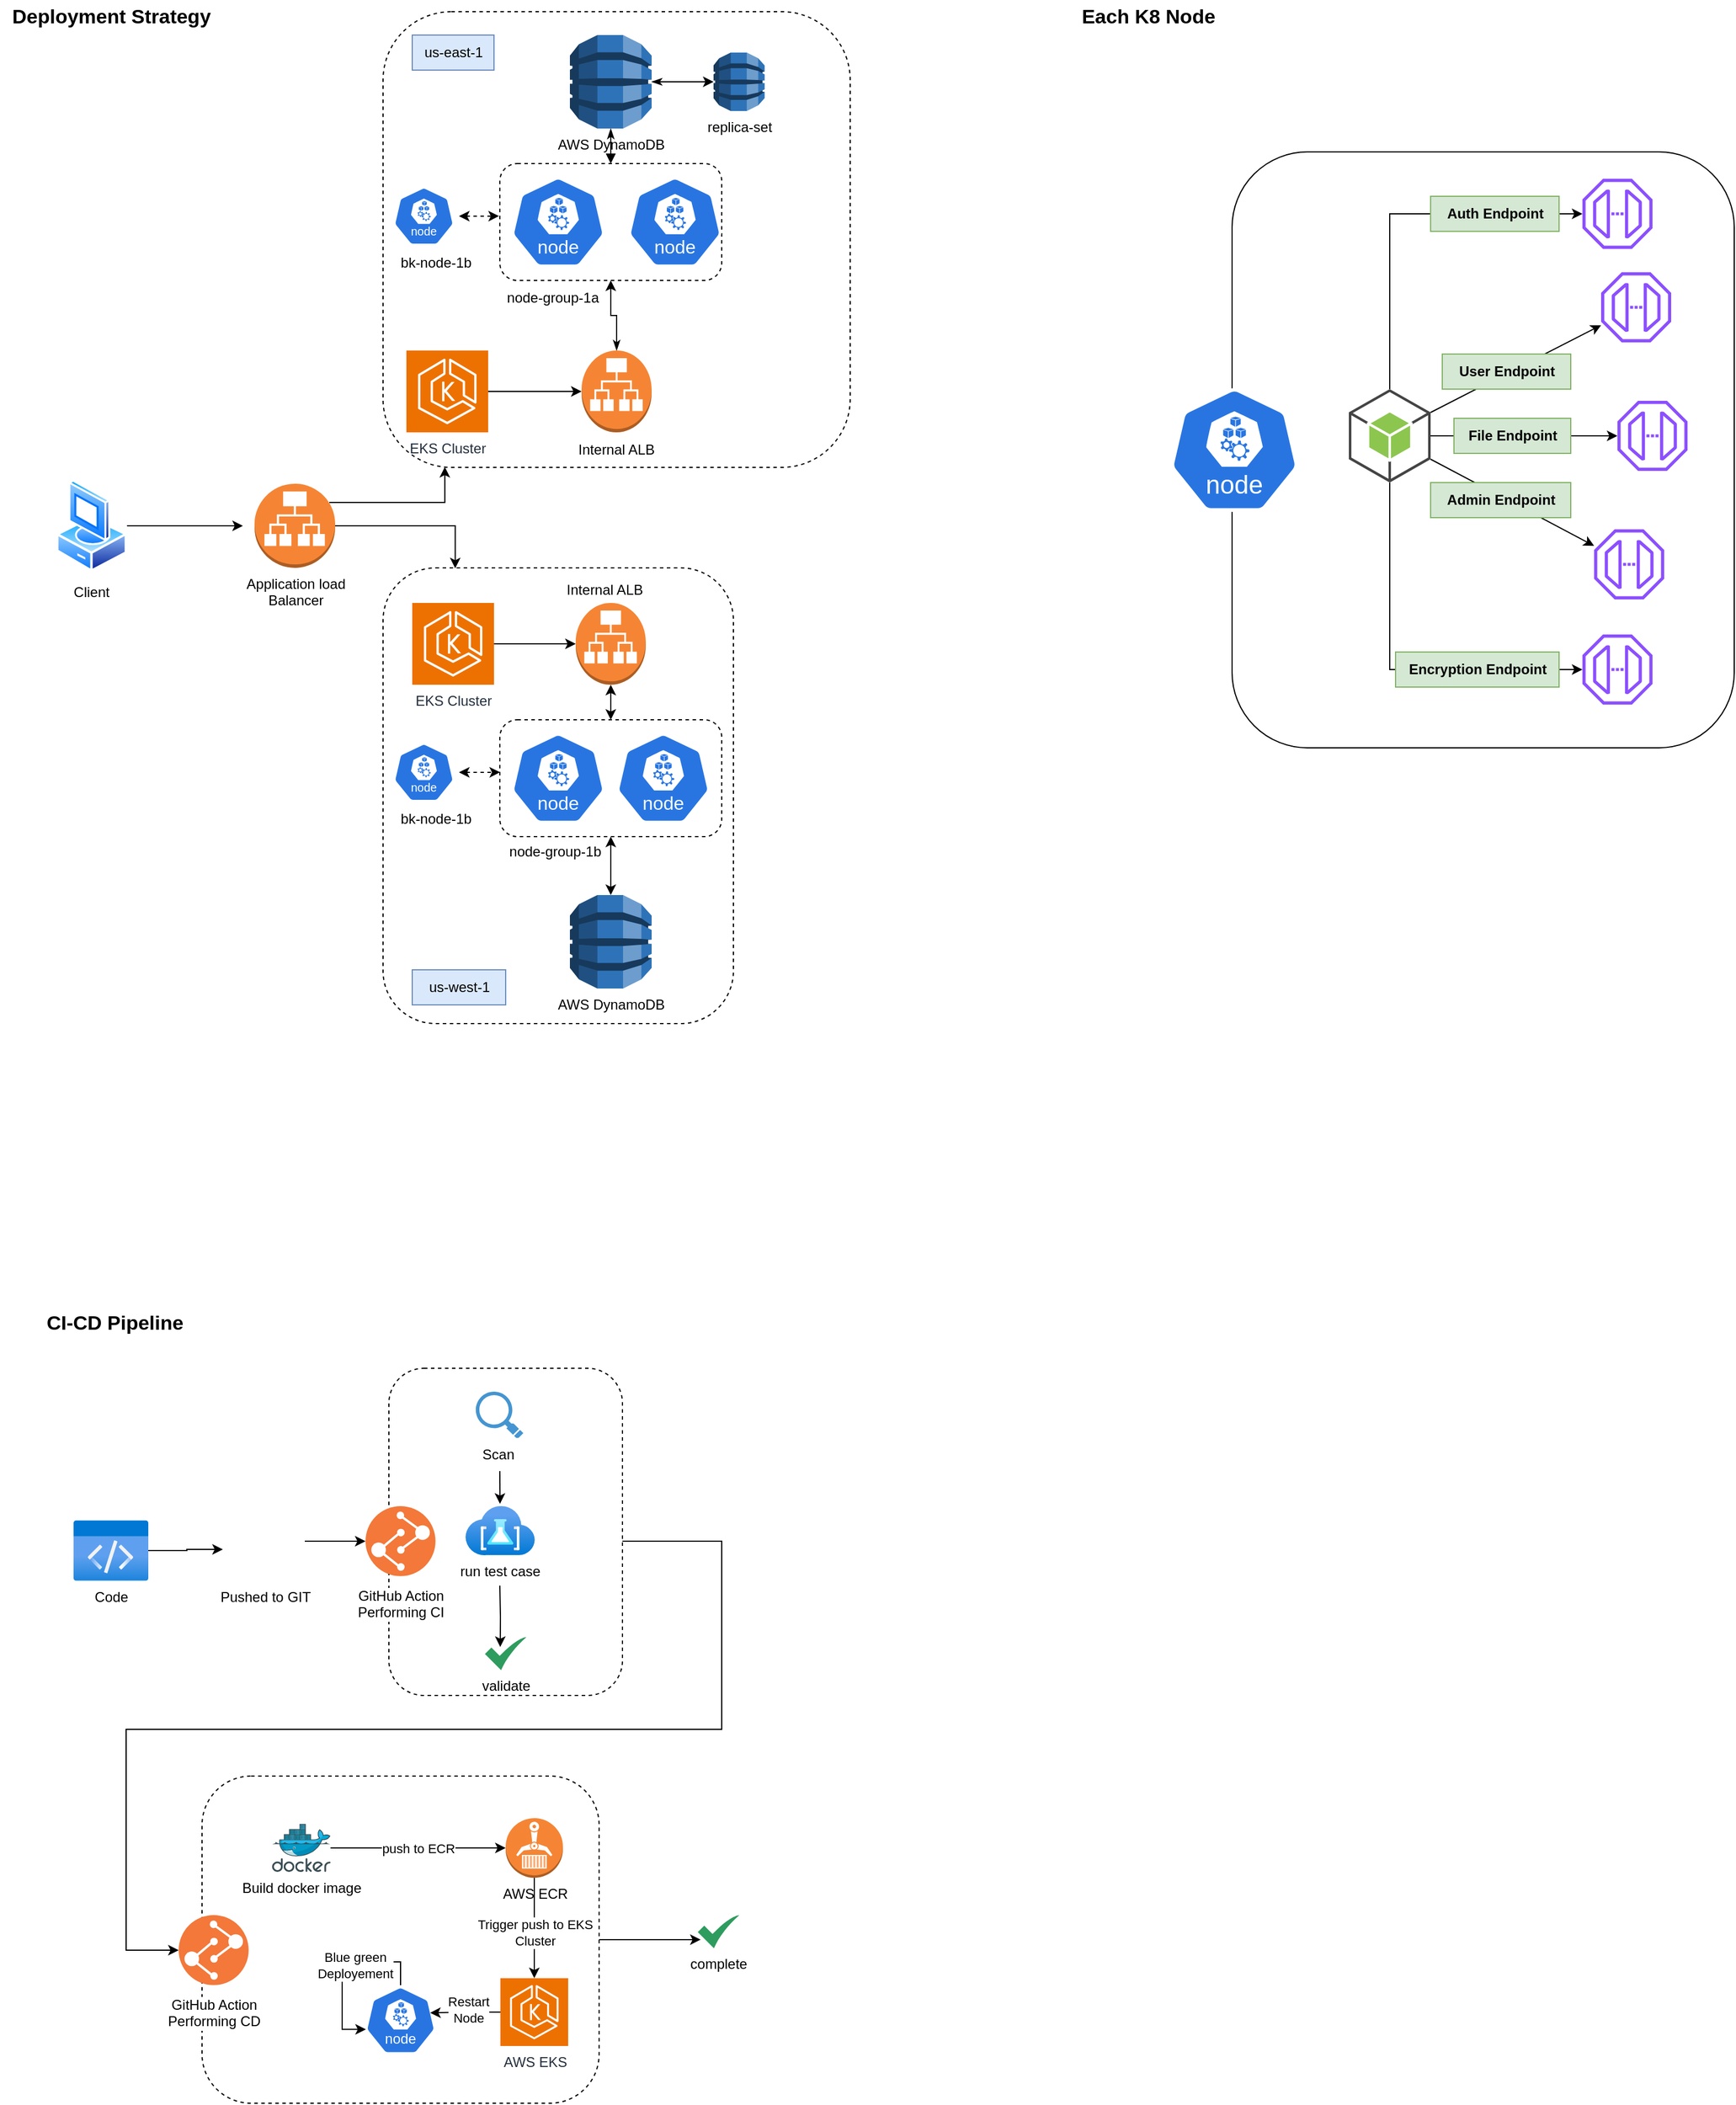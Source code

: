 <mxfile version="24.2.5" type="device">
  <diagram name="Page-1" id="W9qmtGiioo6NWyUTeyw0">
    <mxGraphModel dx="3191" dy="1763" grid="1" gridSize="10" guides="1" tooltips="1" connect="1" arrows="1" fold="1" page="1" pageScale="1" pageWidth="850" pageHeight="1100" math="0" shadow="0">
      <root>
        <mxCell id="0" />
        <mxCell id="1" parent="0" />
        <mxCell id="Tve4zQf0PNMW8JrAq_sR-3" style="edgeStyle=orthogonalEdgeStyle;rounded=0;orthogonalLoop=1;jettySize=auto;html=1;" parent="1" source="Tve4zQf0PNMW8JrAq_sR-1" edge="1">
          <mxGeometry relative="1" as="geometry">
            <mxPoint x="240" y="510" as="targetPoint" />
          </mxGeometry>
        </mxCell>
        <mxCell id="Tve4zQf0PNMW8JrAq_sR-1" value="Client" style="image;aspect=fixed;perimeter=ellipsePerimeter;html=1;align=center;shadow=0;dashed=0;spacingTop=3;image=img/lib/active_directory/vista_client.svg;" parent="1" vertex="1">
          <mxGeometry x="80" y="470" width="60.8" height="80" as="geometry" />
        </mxCell>
        <mxCell id="Tve4zQf0PNMW8JrAq_sR-2" value="Application load&lt;div&gt;Balancer&lt;/div&gt;" style="outlineConnect=0;dashed=0;verticalLabelPosition=bottom;verticalAlign=top;align=center;html=1;shape=mxgraph.aws3.application_load_balancer;fillColor=#F58534;gradientColor=none;" parent="1" vertex="1">
          <mxGeometry x="250" y="474" width="69" height="72" as="geometry" />
        </mxCell>
        <mxCell id="Tve4zQf0PNMW8JrAq_sR-6" value="" style="rounded=1;whiteSpace=wrap;html=1;dashed=1;" parent="1" vertex="1">
          <mxGeometry x="360" y="70" width="400" height="390" as="geometry" />
        </mxCell>
        <mxCell id="Tve4zQf0PNMW8JrAq_sR-4" value="EKS Cluster" style="sketch=0;points=[[0,0,0],[0.25,0,0],[0.5,0,0],[0.75,0,0],[1,0,0],[0,1,0],[0.25,1,0],[0.5,1,0],[0.75,1,0],[1,1,0],[0,0.25,0],[0,0.5,0],[0,0.75,0],[1,0.25,0],[1,0.5,0],[1,0.75,0]];outlineConnect=0;fontColor=#232F3E;fillColor=#ED7100;strokeColor=#ffffff;dashed=0;verticalLabelPosition=bottom;verticalAlign=top;align=center;html=1;fontSize=12;fontStyle=0;aspect=fixed;shape=mxgraph.aws4.resourceIcon;resIcon=mxgraph.aws4.eks;" parent="1" vertex="1">
          <mxGeometry x="380" y="360" width="70" height="70" as="geometry" />
        </mxCell>
        <mxCell id="Tve4zQf0PNMW8JrAq_sR-15" value="" style="aspect=fixed;sketch=0;html=1;dashed=0;whitespace=wrap;fillColor=#2875E2;strokeColor=#ffffff;points=[[0.005,0.63,0],[0.1,0.2,0],[0.9,0.2,0],[0.5,0,0],[0.995,0.63,0],[0.72,0.99,0],[0.5,1,0],[0.28,0.99,0]];shape=mxgraph.kubernetes.icon2;kubernetesLabel=1;prIcon=node" parent="1" vertex="1">
          <mxGeometry x="365" y="220" width="60" height="50" as="geometry" />
        </mxCell>
        <mxCell id="Tve4zQf0PNMW8JrAq_sR-25" value="" style="rounded=1;whiteSpace=wrap;html=1;dashed=1;" parent="1" vertex="1">
          <mxGeometry x="460" y="200" width="190" height="100" as="geometry" />
        </mxCell>
        <mxCell id="Tve4zQf0PNMW8JrAq_sR-30" style="edgeStyle=orthogonalEdgeStyle;rounded=0;orthogonalLoop=1;jettySize=auto;html=1;endArrow=block;endFill=1;startArrow=classicThin;startFill=1;" parent="1" source="Tve4zQf0PNMW8JrAq_sR-23" target="Tve4zQf0PNMW8JrAq_sR-25" edge="1">
          <mxGeometry relative="1" as="geometry" />
        </mxCell>
        <mxCell id="Tve4zQf0PNMW8JrAq_sR-23" value="AWS DynamoDB" style="outlineConnect=0;dashed=0;verticalLabelPosition=bottom;verticalAlign=top;align=center;html=1;shape=mxgraph.aws3.dynamo_db;fillColor=#2E73B8;gradientColor=none;" parent="1" vertex="1">
          <mxGeometry x="520" y="90" width="70" height="80" as="geometry" />
        </mxCell>
        <mxCell id="Tve4zQf0PNMW8JrAq_sR-8" value="" style="aspect=fixed;sketch=0;html=1;dashed=0;whitespace=wrap;fillColor=#2875E2;strokeColor=#ffffff;points=[[0.005,0.63,0],[0.1,0.2,0],[0.9,0.2,0],[0.5,0,0],[0.995,0.63,0],[0.72,0.99,0],[0.5,1,0],[0.28,0.99,0]];shape=mxgraph.kubernetes.icon2;kubernetesLabel=1;prIcon=node" parent="1" vertex="1">
          <mxGeometry x="570" y="210" width="80" height="80" as="geometry" />
        </mxCell>
        <mxCell id="Tve4zQf0PNMW8JrAq_sR-14" value="" style="aspect=fixed;sketch=0;html=1;dashed=0;whitespace=wrap;fillColor=#2875E2;strokeColor=#ffffff;points=[[0.005,0.63,0],[0.1,0.2,0],[0.9,0.2,0],[0.5,0,0],[0.995,0.63,0],[0.72,0.99,0],[0.5,1,0],[0.28,0.99,0]];shape=mxgraph.kubernetes.icon2;kubernetesLabel=1;prIcon=node" parent="1" vertex="1">
          <mxGeometry x="470" y="210" width="80" height="80" as="geometry" />
        </mxCell>
        <mxCell id="Tve4zQf0PNMW8JrAq_sR-28" style="edgeStyle=orthogonalEdgeStyle;rounded=0;orthogonalLoop=1;jettySize=auto;html=1;entryX=0.5;entryY=1;entryDx=0;entryDy=0;startArrow=classicThin;startFill=1;" parent="1" source="Tve4zQf0PNMW8JrAq_sR-26" target="Tve4zQf0PNMW8JrAq_sR-25" edge="1">
          <mxGeometry relative="1" as="geometry" />
        </mxCell>
        <mxCell id="Tve4zQf0PNMW8JrAq_sR-26" value="" style="outlineConnect=0;dashed=0;verticalLabelPosition=bottom;verticalAlign=top;align=center;html=1;shape=mxgraph.aws3.application_load_balancer;fillColor=#F58534;gradientColor=none;" parent="1" vertex="1">
          <mxGeometry x="530" y="360" width="60" height="70" as="geometry" />
        </mxCell>
        <mxCell id="Tve4zQf0PNMW8JrAq_sR-27" style="edgeStyle=orthogonalEdgeStyle;rounded=0;orthogonalLoop=1;jettySize=auto;html=1;entryX=0;entryY=0.5;entryDx=0;entryDy=0;entryPerimeter=0;" parent="1" source="Tve4zQf0PNMW8JrAq_sR-4" target="Tve4zQf0PNMW8JrAq_sR-26" edge="1">
          <mxGeometry relative="1" as="geometry" />
        </mxCell>
        <mxCell id="Tve4zQf0PNMW8JrAq_sR-32" value="" style="rounded=1;whiteSpace=wrap;html=1;dashed=1;flipV=0;flipH=0;" parent="1" vertex="1">
          <mxGeometry x="360" y="546" width="300" height="390" as="geometry" />
        </mxCell>
        <mxCell id="Tve4zQf0PNMW8JrAq_sR-33" value="EKS Cluster" style="sketch=0;points=[[0,0,0],[0.25,0,0],[0.5,0,0],[0.75,0,0],[1,0,0],[0,1,0],[0.25,1,0],[0.5,1,0],[0.75,1,0],[1,1,0],[0,0.25,0],[0,0.5,0],[0,0.75,0],[1,0.25,0],[1,0.5,0],[1,0.75,0]];outlineConnect=0;fontColor=#232F3E;fillColor=#ED7100;strokeColor=#ffffff;dashed=0;verticalLabelPosition=bottom;verticalAlign=top;align=center;html=1;fontSize=12;fontStyle=0;aspect=fixed;shape=mxgraph.aws4.resourceIcon;resIcon=mxgraph.aws4.eks;flipV=0;flipH=0;" parent="1" vertex="1">
          <mxGeometry x="385" y="576" width="70" height="70" as="geometry" />
        </mxCell>
        <mxCell id="Tve4zQf0PNMW8JrAq_sR-34" value="" style="aspect=fixed;sketch=0;html=1;dashed=0;whitespace=wrap;fillColor=#2875E2;strokeColor=#ffffff;points=[[0.005,0.63,0],[0.1,0.2,0],[0.9,0.2,0],[0.5,0,0],[0.995,0.63,0],[0.72,0.99,0],[0.5,1,0],[0.28,0.99,0]];shape=mxgraph.kubernetes.icon2;kubernetesLabel=1;prIcon=node;flipV=0;flipH=0;" parent="1" vertex="1">
          <mxGeometry x="365" y="696" width="60" height="50" as="geometry" />
        </mxCell>
        <mxCell id="Tve4zQf0PNMW8JrAq_sR-35" value="" style="rounded=1;whiteSpace=wrap;html=1;dashed=1;flipV=0;flipH=0;" parent="1" vertex="1">
          <mxGeometry x="460" y="676" width="190" height="100" as="geometry" />
        </mxCell>
        <mxCell id="Tve4zQf0PNMW8JrAq_sR-45" style="edgeStyle=orthogonalEdgeStyle;rounded=0;orthogonalLoop=1;jettySize=auto;html=1;entryX=0.5;entryY=1;entryDx=0;entryDy=0;startArrow=classic;startFill=1;" parent="1" source="Tve4zQf0PNMW8JrAq_sR-37" target="Tve4zQf0PNMW8JrAq_sR-35" edge="1">
          <mxGeometry relative="1" as="geometry" />
        </mxCell>
        <mxCell id="Tve4zQf0PNMW8JrAq_sR-37" value="AWS DynamoDB" style="outlineConnect=0;dashed=0;verticalLabelPosition=bottom;verticalAlign=top;align=center;html=1;shape=mxgraph.aws3.dynamo_db;fillColor=#2E73B8;gradientColor=none;flipV=0;flipH=0;" parent="1" vertex="1">
          <mxGeometry x="520" y="826" width="70" height="80" as="geometry" />
        </mxCell>
        <mxCell id="Tve4zQf0PNMW8JrAq_sR-38" value="" style="aspect=fixed;sketch=0;html=1;dashed=0;whitespace=wrap;fillColor=#2875E2;strokeColor=#ffffff;points=[[0.005,0.63,0],[0.1,0.2,0],[0.9,0.2,0],[0.5,0,0],[0.995,0.63,0],[0.72,0.99,0],[0.5,1,0],[0.28,0.99,0]];shape=mxgraph.kubernetes.icon2;kubernetesLabel=1;prIcon=node;flipV=0;flipH=0;" parent="1" vertex="1">
          <mxGeometry x="560" y="686" width="80" height="80" as="geometry" />
        </mxCell>
        <mxCell id="Tve4zQf0PNMW8JrAq_sR-39" value="" style="aspect=fixed;sketch=0;html=1;dashed=0;whitespace=wrap;fillColor=#2875E2;strokeColor=#ffffff;points=[[0.005,0.63,0],[0.1,0.2,0],[0.9,0.2,0],[0.5,0,0],[0.995,0.63,0],[0.72,0.99,0],[0.5,1,0],[0.28,0.99,0]];shape=mxgraph.kubernetes.icon2;kubernetesLabel=1;prIcon=node;flipV=0;flipH=0;" parent="1" vertex="1">
          <mxGeometry x="470" y="686" width="80" height="80" as="geometry" />
        </mxCell>
        <mxCell id="Tve4zQf0PNMW8JrAq_sR-44" style="edgeStyle=orthogonalEdgeStyle;rounded=0;orthogonalLoop=1;jettySize=auto;html=1;entryX=0.5;entryY=0;entryDx=0;entryDy=0;startArrow=classic;startFill=1;" parent="1" source="Tve4zQf0PNMW8JrAq_sR-41" target="Tve4zQf0PNMW8JrAq_sR-35" edge="1">
          <mxGeometry relative="1" as="geometry" />
        </mxCell>
        <mxCell id="Tve4zQf0PNMW8JrAq_sR-41" value="" style="outlineConnect=0;dashed=0;verticalLabelPosition=bottom;verticalAlign=top;align=center;html=1;shape=mxgraph.aws3.application_load_balancer;fillColor=#F58534;gradientColor=none;flipV=0;flipH=0;" parent="1" vertex="1">
          <mxGeometry x="525" y="576" width="60" height="70" as="geometry" />
        </mxCell>
        <mxCell id="Tve4zQf0PNMW8JrAq_sR-42" style="edgeStyle=orthogonalEdgeStyle;rounded=0;orthogonalLoop=1;jettySize=auto;html=1;entryX=0;entryY=0.5;entryDx=0;entryDy=0;entryPerimeter=0;" parent="1" source="Tve4zQf0PNMW8JrAq_sR-33" target="Tve4zQf0PNMW8JrAq_sR-41" edge="1">
          <mxGeometry relative="1" as="geometry" />
        </mxCell>
        <mxCell id="Tve4zQf0PNMW8JrAq_sR-48" style="edgeStyle=orthogonalEdgeStyle;rounded=0;orthogonalLoop=1;jettySize=auto;html=1;entryX=-0.004;entryY=0.449;entryDx=0;entryDy=0;entryPerimeter=0;dashed=1;startArrow=classic;startFill=1;" parent="1" source="Tve4zQf0PNMW8JrAq_sR-15" target="Tve4zQf0PNMW8JrAq_sR-25" edge="1">
          <mxGeometry relative="1" as="geometry" />
        </mxCell>
        <mxCell id="Tve4zQf0PNMW8JrAq_sR-49" style="edgeStyle=orthogonalEdgeStyle;rounded=0;orthogonalLoop=1;jettySize=auto;html=1;entryX=0.001;entryY=0.449;entryDx=0;entryDy=0;entryPerimeter=0;startArrow=classic;startFill=1;dashed=1;" parent="1" source="Tve4zQf0PNMW8JrAq_sR-34" target="Tve4zQf0PNMW8JrAq_sR-35" edge="1">
          <mxGeometry relative="1" as="geometry" />
        </mxCell>
        <mxCell id="Tve4zQf0PNMW8JrAq_sR-50" style="edgeStyle=orthogonalEdgeStyle;rounded=0;orthogonalLoop=1;jettySize=auto;html=1;entryX=0.193;entryY=0.999;entryDx=0;entryDy=0;entryPerimeter=0;" parent="1" edge="1">
          <mxGeometry relative="1" as="geometry">
            <mxPoint x="314" y="490.04" as="sourcePoint" />
            <mxPoint x="412.9" y="459.61" as="targetPoint" />
            <Array as="points">
              <mxPoint x="413" y="490" />
            </Array>
          </mxGeometry>
        </mxCell>
        <mxCell id="Tve4zQf0PNMW8JrAq_sR-51" style="edgeStyle=orthogonalEdgeStyle;rounded=0;orthogonalLoop=1;jettySize=auto;html=1;entryX=0.206;entryY=0.001;entryDx=0;entryDy=0;entryPerimeter=0;" parent="1" source="Tve4zQf0PNMW8JrAq_sR-2" target="Tve4zQf0PNMW8JrAq_sR-32" edge="1">
          <mxGeometry relative="1" as="geometry">
            <Array as="points">
              <mxPoint x="380" y="510" />
              <mxPoint x="380" y="510" />
            </Array>
          </mxGeometry>
        </mxCell>
        <mxCell id="Tve4zQf0PNMW8JrAq_sR-52" value="Internal ALB" style="text;html=1;align=center;verticalAlign=middle;whiteSpace=wrap;rounded=0;" parent="1" vertex="1">
          <mxGeometry x="500" y="550" width="100" height="30" as="geometry" />
        </mxCell>
        <mxCell id="Tve4zQf0PNMW8JrAq_sR-53" value="n&lt;span style=&quot;background-color: initial;&quot;&gt;ode-group-1b&lt;/span&gt;" style="text;html=1;align=center;verticalAlign=middle;resizable=0;points=[];autosize=1;strokeColor=none;fillColor=none;" parent="1" vertex="1">
          <mxGeometry x="457" y="774" width="100" height="30" as="geometry" />
        </mxCell>
        <mxCell id="Tve4zQf0PNMW8JrAq_sR-54" value="bk-n&lt;span style=&quot;background-color: initial;&quot;&gt;ode-1b&lt;/span&gt;" style="text;html=1;align=center;verticalAlign=middle;resizable=0;points=[];autosize=1;strokeColor=none;fillColor=none;" parent="1" vertex="1">
          <mxGeometry x="365" y="746" width="80" height="30" as="geometry" />
        </mxCell>
        <mxCell id="Tve4zQf0PNMW8JrAq_sR-55" value="Internal ALB" style="text;html=1;align=center;verticalAlign=middle;whiteSpace=wrap;rounded=0;" parent="1" vertex="1">
          <mxGeometry x="510" y="430" width="100" height="30" as="geometry" />
        </mxCell>
        <mxCell id="Tve4zQf0PNMW8JrAq_sR-57" value="n&lt;span style=&quot;background-color: initial;&quot;&gt;ode-group-1a&lt;/span&gt;" style="text;html=1;align=center;verticalAlign=middle;resizable=0;points=[];autosize=1;strokeColor=none;fillColor=none;" parent="1" vertex="1">
          <mxGeometry x="455" y="300" width="100" height="30" as="geometry" />
        </mxCell>
        <mxCell id="Tve4zQf0PNMW8JrAq_sR-58" value="bk-n&lt;span style=&quot;background-color: initial;&quot;&gt;ode-1b&lt;/span&gt;" style="text;html=1;align=center;verticalAlign=middle;resizable=0;points=[];autosize=1;strokeColor=none;fillColor=none;" parent="1" vertex="1">
          <mxGeometry x="365" y="270" width="80" height="30" as="geometry" />
        </mxCell>
        <mxCell id="Tve4zQf0PNMW8JrAq_sR-59" value="us-east-1" style="text;html=1;align=center;verticalAlign=middle;resizable=0;points=[];autosize=1;strokeColor=#6c8ebf;fillColor=#dae8fc;" parent="1" vertex="1">
          <mxGeometry x="385" y="90" width="70" height="30" as="geometry" />
        </mxCell>
        <mxCell id="Tve4zQf0PNMW8JrAq_sR-60" value="us-west-1" style="text;html=1;align=center;verticalAlign=middle;resizable=0;points=[];autosize=1;strokeColor=#6c8ebf;fillColor=#dae8fc;" parent="1" vertex="1">
          <mxGeometry x="385" y="890" width="80" height="30" as="geometry" />
        </mxCell>
        <mxCell id="Tve4zQf0PNMW8JrAq_sR-64" value="" style="rounded=1;whiteSpace=wrap;html=1;" parent="1" vertex="1">
          <mxGeometry x="1087" y="190" width="430" height="510" as="geometry" />
        </mxCell>
        <mxCell id="Tve4zQf0PNMW8JrAq_sR-61" value="" style="aspect=fixed;sketch=0;html=1;dashed=0;whitespace=wrap;fillColor=#2875E2;strokeColor=#ffffff;points=[[0.005,0.63,0],[0.1,0.2,0],[0.9,0.2,0],[0.5,0,0],[0.995,0.63,0],[0.72,0.99,0],[0.5,1,0],[0.28,0.99,0]];shape=mxgraph.kubernetes.icon2;kubernetesLabel=1;prIcon=node" parent="1" vertex="1">
          <mxGeometry x="1034" y="390" width="110" height="110" as="geometry" />
        </mxCell>
        <mxCell id="Tve4zQf0PNMW8JrAq_sR-71" style="edgeStyle=orthogonalEdgeStyle;rounded=0;orthogonalLoop=1;jettySize=auto;html=1;" parent="1" source="Tve4zQf0PNMW8JrAq_sR-65" target="Tve4zQf0PNMW8JrAq_sR-66" edge="1">
          <mxGeometry relative="1" as="geometry">
            <Array as="points">
              <mxPoint x="1222" y="243" />
            </Array>
          </mxGeometry>
        </mxCell>
        <mxCell id="Tve4zQf0PNMW8JrAq_sR-72" style="edgeStyle=orthogonalEdgeStyle;rounded=0;orthogonalLoop=1;jettySize=auto;html=1;" parent="1" source="Tve4zQf0PNMW8JrAq_sR-65" target="Tve4zQf0PNMW8JrAq_sR-68" edge="1">
          <mxGeometry relative="1" as="geometry" />
        </mxCell>
        <mxCell id="Tve4zQf0PNMW8JrAq_sR-73" style="edgeStyle=orthogonalEdgeStyle;rounded=0;orthogonalLoop=1;jettySize=auto;html=1;" parent="1" source="Tve4zQf0PNMW8JrAq_sR-65" target="Tve4zQf0PNMW8JrAq_sR-70" edge="1">
          <mxGeometry relative="1" as="geometry">
            <Array as="points">
              <mxPoint x="1222" y="633" />
            </Array>
          </mxGeometry>
        </mxCell>
        <mxCell id="Tve4zQf0PNMW8JrAq_sR-65" value="&lt;div&gt;&lt;br&gt;&lt;/div&gt;" style="outlineConnect=0;dashed=0;verticalLabelPosition=bottom;verticalAlign=top;align=center;html=1;shape=mxgraph.aws3.android;fillColor=#8CC64F;gradientColor=none;" parent="1" vertex="1">
          <mxGeometry x="1187" y="393" width="70" height="80" as="geometry" />
        </mxCell>
        <mxCell id="Tve4zQf0PNMW8JrAq_sR-66" value="" style="sketch=0;outlineConnect=0;fontColor=#232F3E;gradientColor=none;fillColor=#8C4FFF;strokeColor=none;dashed=0;verticalLabelPosition=bottom;verticalAlign=top;align=center;html=1;fontSize=12;fontStyle=0;aspect=fixed;pointerEvents=1;shape=mxgraph.aws4.endpoint;" parent="1" vertex="1">
          <mxGeometry x="1387" y="213" width="60" height="60" as="geometry" />
        </mxCell>
        <mxCell id="Tve4zQf0PNMW8JrAq_sR-67" value="" style="sketch=0;outlineConnect=0;fontColor=#232F3E;gradientColor=none;fillColor=#8C4FFF;strokeColor=none;dashed=0;verticalLabelPosition=bottom;verticalAlign=top;align=center;html=1;fontSize=12;fontStyle=0;aspect=fixed;pointerEvents=1;shape=mxgraph.aws4.endpoint;" parent="1" vertex="1">
          <mxGeometry x="1403" y="293" width="60" height="60" as="geometry" />
        </mxCell>
        <mxCell id="Tve4zQf0PNMW8JrAq_sR-68" value="" style="sketch=0;outlineConnect=0;fontColor=#232F3E;gradientColor=none;fillColor=#8C4FFF;strokeColor=none;dashed=0;verticalLabelPosition=bottom;verticalAlign=top;align=center;html=1;fontSize=12;fontStyle=0;aspect=fixed;pointerEvents=1;shape=mxgraph.aws4.endpoint;" parent="1" vertex="1">
          <mxGeometry x="1417" y="403" width="60" height="60" as="geometry" />
        </mxCell>
        <mxCell id="Tve4zQf0PNMW8JrAq_sR-69" value="" style="sketch=0;outlineConnect=0;fontColor=#232F3E;gradientColor=none;fillColor=#8C4FFF;strokeColor=none;dashed=0;verticalLabelPosition=bottom;verticalAlign=top;align=center;html=1;fontSize=12;fontStyle=0;aspect=fixed;pointerEvents=1;shape=mxgraph.aws4.endpoint;" parent="1" vertex="1">
          <mxGeometry x="1397" y="513" width="60" height="60" as="geometry" />
        </mxCell>
        <mxCell id="Tve4zQf0PNMW8JrAq_sR-70" value="" style="sketch=0;outlineConnect=0;fontColor=#232F3E;gradientColor=none;fillColor=#8C4FFF;strokeColor=none;dashed=0;verticalLabelPosition=bottom;verticalAlign=top;align=center;html=1;fontSize=12;fontStyle=0;aspect=fixed;pointerEvents=1;shape=mxgraph.aws4.endpoint;" parent="1" vertex="1">
          <mxGeometry x="1387" y="603" width="60" height="60" as="geometry" />
        </mxCell>
        <mxCell id="Tve4zQf0PNMW8JrAq_sR-74" value="" style="endArrow=classic;html=1;rounded=0;" parent="1" target="Tve4zQf0PNMW8JrAq_sR-67" edge="1">
          <mxGeometry width="50" height="50" relative="1" as="geometry">
            <mxPoint x="1257" y="413" as="sourcePoint" />
            <mxPoint x="1307" y="363" as="targetPoint" />
          </mxGeometry>
        </mxCell>
        <mxCell id="Tve4zQf0PNMW8JrAq_sR-75" value="" style="endArrow=classic;html=1;rounded=0;exitX=1;exitY=0.75;exitDx=0;exitDy=0;exitPerimeter=0;" parent="1" source="Tve4zQf0PNMW8JrAq_sR-65" target="Tve4zQf0PNMW8JrAq_sR-69" edge="1">
          <mxGeometry width="50" height="50" relative="1" as="geometry">
            <mxPoint x="1247" y="530" as="sourcePoint" />
            <mxPoint x="1377" y="473" as="targetPoint" />
          </mxGeometry>
        </mxCell>
        <mxCell id="Tve4zQf0PNMW8JrAq_sR-76" value="&lt;b&gt;Auth Endpoint&lt;/b&gt;" style="text;html=1;align=center;verticalAlign=middle;resizable=0;points=[];autosize=1;strokeColor=#82b366;fillColor=#d5e8d4;" parent="1" vertex="1">
          <mxGeometry x="1257" y="228" width="110" height="30" as="geometry" />
        </mxCell>
        <mxCell id="Tve4zQf0PNMW8JrAq_sR-77" value="&lt;b&gt;User Endpoint&lt;/b&gt;" style="text;html=1;align=center;verticalAlign=middle;resizable=0;points=[];autosize=1;strokeColor=#82b366;fillColor=#d5e8d4;" parent="1" vertex="1">
          <mxGeometry x="1267" y="363" width="110" height="30" as="geometry" />
        </mxCell>
        <mxCell id="Tve4zQf0PNMW8JrAq_sR-79" value="&lt;b&gt;File Endpoint&lt;/b&gt;" style="text;html=1;align=center;verticalAlign=middle;resizable=0;points=[];autosize=1;strokeColor=#82b366;fillColor=#d5e8d4;" parent="1" vertex="1">
          <mxGeometry x="1277" y="418" width="100" height="30" as="geometry" />
        </mxCell>
        <mxCell id="Tve4zQf0PNMW8JrAq_sR-81" value="&lt;b&gt;Encryption Endpoint&lt;/b&gt;" style="text;html=1;align=center;verticalAlign=middle;resizable=0;points=[];autosize=1;strokeColor=#82b366;fillColor=#d5e8d4;" parent="1" vertex="1">
          <mxGeometry x="1227" y="618" width="140" height="30" as="geometry" />
        </mxCell>
        <mxCell id="Tve4zQf0PNMW8JrAq_sR-83" value="&lt;b&gt;Admin Endpoint&lt;/b&gt;" style="text;html=1;align=center;verticalAlign=middle;resizable=0;points=[];autosize=1;strokeColor=#82b366;fillColor=#d5e8d4;" parent="1" vertex="1">
          <mxGeometry x="1257" y="473" width="120" height="30" as="geometry" />
        </mxCell>
        <mxCell id="Tve4zQf0PNMW8JrAq_sR-87" value="Code" style="image;aspect=fixed;html=1;points=[];align=center;fontSize=12;image=img/lib/azure2/general/Code.svg;" parent="1" vertex="1">
          <mxGeometry x="95" y="1361" width="64" height="52" as="geometry" />
        </mxCell>
        <mxCell id="Tve4zQf0PNMW8JrAq_sR-91" style="edgeStyle=orthogonalEdgeStyle;rounded=0;orthogonalLoop=1;jettySize=auto;html=1;" parent="1" source="Tve4zQf0PNMW8JrAq_sR-89" edge="1">
          <mxGeometry relative="1" as="geometry">
            <mxPoint x="345" y="1379" as="targetPoint" />
          </mxGeometry>
        </mxCell>
        <mxCell id="Tve4zQf0PNMW8JrAq_sR-89" value="Pushed to GIT" style="shape=image;html=1;verticalAlign=top;verticalLabelPosition=bottom;labelBackgroundColor=#ffffff;imageAspect=0;aspect=fixed;image=https://cdn4.iconfinder.com/data/icons/ionicons/512/icon-social-github-128.png" parent="1" vertex="1">
          <mxGeometry x="225" y="1345" width="68" height="68" as="geometry" />
        </mxCell>
        <mxCell id="Tve4zQf0PNMW8JrAq_sR-90" style="edgeStyle=orthogonalEdgeStyle;rounded=0;orthogonalLoop=1;jettySize=auto;html=1;entryX=-0.032;entryY=0.603;entryDx=0;entryDy=0;entryPerimeter=0;" parent="1" source="Tve4zQf0PNMW8JrAq_sR-87" target="Tve4zQf0PNMW8JrAq_sR-89" edge="1">
          <mxGeometry relative="1" as="geometry" />
        </mxCell>
        <mxCell id="Tve4zQf0PNMW8JrAq_sR-95" style="edgeStyle=orthogonalEdgeStyle;rounded=0;orthogonalLoop=1;jettySize=auto;html=1;entryX=0;entryY=0.5;entryDx=0;entryDy=0;" parent="1" source="Tve4zQf0PNMW8JrAq_sR-93" target="Tve4zQf0PNMW8JrAq_sR-94" edge="1">
          <mxGeometry relative="1" as="geometry">
            <Array as="points">
              <mxPoint x="650" y="1379" />
              <mxPoint x="650" y="1540" />
              <mxPoint x="140" y="1540" />
              <mxPoint x="140" y="1729" />
            </Array>
          </mxGeometry>
        </mxCell>
        <mxCell id="Tve4zQf0PNMW8JrAq_sR-96" value="" style="rounded=1;whiteSpace=wrap;html=1;dashed=1;" parent="1" vertex="1">
          <mxGeometry x="365" y="1231" width="200" height="280" as="geometry" />
        </mxCell>
        <mxCell id="Tve4zQf0PNMW8JrAq_sR-93" value="&lt;font color=&quot;#000000&quot;&gt;GitHub Action&lt;br&gt;Performing CI&lt;/font&gt;" style="image;aspect=fixed;perimeter=ellipsePerimeter;html=1;align=center;shadow=0;dashed=0;fontColor=#4277BB;labelBackgroundColor=default;fontSize=12;spacingTop=3;image=img/lib/ibm/devops/build_test.svg;" parent="1" vertex="1">
          <mxGeometry x="345" y="1349" width="60" height="60" as="geometry" />
        </mxCell>
        <mxCell id="Tve4zQf0PNMW8JrAq_sR-97" value="Scan&amp;nbsp;" style="shadow=0;dashed=0;html=1;strokeColor=none;fillColor=#4495D1;labelPosition=center;verticalLabelPosition=bottom;verticalAlign=top;align=center;outlineConnect=0;shape=mxgraph.veeam.magnifying_glass;pointerEvents=1;" parent="1" vertex="1">
          <mxGeometry x="439.41" y="1251" width="40.59" height="40" as="geometry" />
        </mxCell>
        <mxCell id="Tve4zQf0PNMW8JrAq_sR-98" value="run test case" style="image;aspect=fixed;html=1;points=[];align=center;fontSize=12;image=img/lib/azure2/other/Test_Base.svg;" parent="1" vertex="1">
          <mxGeometry x="430.5" y="1349" width="59.5" height="42" as="geometry" />
        </mxCell>
        <mxCell id="Tve4zQf0PNMW8JrAq_sR-100" value="validate" style="sketch=0;html=1;aspect=fixed;strokeColor=none;shadow=0;align=center;fillColor=#2D9C5E;verticalAlign=top;labelPosition=center;verticalLabelPosition=bottom;shape=mxgraph.gcp2.check" parent="1" vertex="1">
          <mxGeometry x="447.25" y="1461" width="35.5" height="28.4" as="geometry" />
        </mxCell>
        <mxCell id="Tve4zQf0PNMW8JrAq_sR-103" value="" style="rounded=1;whiteSpace=wrap;html=1;dashed=1;" parent="1" vertex="1">
          <mxGeometry x="205" y="1580" width="340" height="280" as="geometry" />
        </mxCell>
        <mxCell id="Tve4zQf0PNMW8JrAq_sR-94" value="&lt;font color=&quot;#000000&quot;&gt;GitHub Action&lt;br&gt;Performing CD&lt;/font&gt;" style="image;aspect=fixed;perimeter=ellipsePerimeter;html=1;align=center;shadow=0;dashed=0;fontColor=#4277BB;labelBackgroundColor=default;fontSize=12;spacingTop=3;image=img/lib/ibm/devops/build_test.svg;" parent="1" vertex="1">
          <mxGeometry x="185" y="1699" width="60" height="60" as="geometry" />
        </mxCell>
        <mxCell id="Tve4zQf0PNMW8JrAq_sR-101" style="edgeStyle=orthogonalEdgeStyle;rounded=0;orthogonalLoop=1;jettySize=auto;html=1;entryX=0.369;entryY=0.44;entryDx=0;entryDy=0;entryPerimeter=0;" parent="1" edge="1">
          <mxGeometry relative="1" as="geometry">
            <mxPoint x="460" y="1417" as="sourcePoint" />
            <mxPoint x="460.349" y="1469.496" as="targetPoint" />
          </mxGeometry>
        </mxCell>
        <mxCell id="Tve4zQf0PNMW8JrAq_sR-102" value="" style="endArrow=classic;html=1;rounded=0;" parent="1" edge="1">
          <mxGeometry width="50" height="50" relative="1" as="geometry">
            <mxPoint x="460" y="1319" as="sourcePoint" />
            <mxPoint x="460.143" y="1347" as="targetPoint" />
          </mxGeometry>
        </mxCell>
        <mxCell id="Tve4zQf0PNMW8JrAq_sR-104" value="AWS ECR" style="outlineConnect=0;dashed=0;verticalLabelPosition=bottom;verticalAlign=top;align=center;html=1;shape=mxgraph.aws3.ecr;fillColor=#F58534;gradientColor=none;" parent="1" vertex="1">
          <mxGeometry x="465" y="1615.94" width="49" height="51.13" as="geometry" />
        </mxCell>
        <mxCell id="Tve4zQf0PNMW8JrAq_sR-105" value="Build docker image" style="image;sketch=0;aspect=fixed;html=1;points=[];align=center;fontSize=12;image=img/lib/mscae/Docker.svg;" parent="1" vertex="1">
          <mxGeometry x="265" y="1621" width="50" height="41" as="geometry" />
        </mxCell>
        <mxCell id="Tve4zQf0PNMW8JrAq_sR-106" style="edgeStyle=orthogonalEdgeStyle;rounded=0;orthogonalLoop=1;jettySize=auto;html=1;entryX=0;entryY=0.5;entryDx=0;entryDy=0;entryPerimeter=0;" parent="1" source="Tve4zQf0PNMW8JrAq_sR-105" target="Tve4zQf0PNMW8JrAq_sR-104" edge="1">
          <mxGeometry relative="1" as="geometry" />
        </mxCell>
        <mxCell id="Tve4zQf0PNMW8JrAq_sR-107" value="push to ECR" style="edgeLabel;html=1;align=center;verticalAlign=middle;resizable=0;points=[];" parent="Tve4zQf0PNMW8JrAq_sR-106" vertex="1" connectable="0">
          <mxGeometry x="-0.01" relative="1" as="geometry">
            <mxPoint as="offset" />
          </mxGeometry>
        </mxCell>
        <mxCell id="Tve4zQf0PNMW8JrAq_sR-108" value="AWS EKS" style="sketch=0;points=[[0,0,0],[0.25,0,0],[0.5,0,0],[0.75,0,0],[1,0,0],[0,1,0],[0.25,1,0],[0.5,1,0],[0.75,1,0],[1,1,0],[0,0.25,0],[0,0.5,0],[0,0.75,0],[1,0.25,0],[1,0.5,0],[1,0.75,0]];outlineConnect=0;fontColor=#232F3E;fillColor=#ED7100;strokeColor=#ffffff;dashed=0;verticalLabelPosition=bottom;verticalAlign=top;align=center;html=1;fontSize=12;fontStyle=0;aspect=fixed;shape=mxgraph.aws4.resourceIcon;resIcon=mxgraph.aws4.eks;" parent="1" vertex="1">
          <mxGeometry x="460.5" y="1753" width="58" height="58" as="geometry" />
        </mxCell>
        <mxCell id="Tve4zQf0PNMW8JrAq_sR-109" style="edgeStyle=orthogonalEdgeStyle;rounded=0;orthogonalLoop=1;jettySize=auto;html=1;entryX=0.5;entryY=0;entryDx=0;entryDy=0;entryPerimeter=0;" parent="1" source="Tve4zQf0PNMW8JrAq_sR-104" target="Tve4zQf0PNMW8JrAq_sR-108" edge="1">
          <mxGeometry relative="1" as="geometry" />
        </mxCell>
        <mxCell id="Tve4zQf0PNMW8JrAq_sR-110" value="Trigger push to EKS&lt;br&gt;Cluster" style="edgeLabel;html=1;align=center;verticalAlign=middle;resizable=0;points=[];" parent="Tve4zQf0PNMW8JrAq_sR-109" vertex="1" connectable="0">
          <mxGeometry x="0.081" relative="1" as="geometry">
            <mxPoint as="offset" />
          </mxGeometry>
        </mxCell>
        <mxCell id="Tve4zQf0PNMW8JrAq_sR-111" value="" style="aspect=fixed;sketch=0;html=1;dashed=0;whitespace=wrap;fillColor=#2875E2;strokeColor=#ffffff;points=[[0.005,0.63,0],[0.1,0.2,0],[0.9,0.2,0],[0.5,0,0],[0.995,0.63,0],[0.72,0.99,0],[0.5,1,0],[0.28,0.99,0]];shape=mxgraph.kubernetes.icon2;kubernetesLabel=1;prIcon=node" parent="1" vertex="1">
          <mxGeometry x="345" y="1759" width="60" height="60" as="geometry" />
        </mxCell>
        <mxCell id="Tve4zQf0PNMW8JrAq_sR-113" style="edgeStyle=orthogonalEdgeStyle;rounded=0;orthogonalLoop=1;jettySize=auto;html=1;entryX=0.005;entryY=0.63;entryDx=0;entryDy=0;entryPerimeter=0;" parent="1" source="Tve4zQf0PNMW8JrAq_sR-111" target="Tve4zQf0PNMW8JrAq_sR-111" edge="1">
          <mxGeometry relative="1" as="geometry">
            <Array as="points">
              <mxPoint x="375" y="1739" />
              <mxPoint x="325" y="1739" />
              <mxPoint x="325" y="1797" />
            </Array>
          </mxGeometry>
        </mxCell>
        <mxCell id="Tve4zQf0PNMW8JrAq_sR-118" value="Blue green&lt;br&gt;Deployement" style="edgeLabel;html=1;align=center;verticalAlign=middle;resizable=0;points=[];" parent="Tve4zQf0PNMW8JrAq_sR-113" vertex="1" connectable="0">
          <mxGeometry x="-0.199" y="3" relative="1" as="geometry">
            <mxPoint as="offset" />
          </mxGeometry>
        </mxCell>
        <mxCell id="Tve4zQf0PNMW8JrAq_sR-114" style="edgeStyle=orthogonalEdgeStyle;rounded=0;orthogonalLoop=1;jettySize=auto;html=1;entryX=0.922;entryY=0.394;entryDx=0;entryDy=0;entryPerimeter=0;" parent="1" source="Tve4zQf0PNMW8JrAq_sR-108" target="Tve4zQf0PNMW8JrAq_sR-111" edge="1">
          <mxGeometry relative="1" as="geometry" />
        </mxCell>
        <mxCell id="Tve4zQf0PNMW8JrAq_sR-115" value="Restart&lt;br&gt;Node" style="edgeLabel;html=1;align=center;verticalAlign=middle;resizable=0;points=[];" parent="Tve4zQf0PNMW8JrAq_sR-114" vertex="1" connectable="0">
          <mxGeometry x="-0.087" y="-1" relative="1" as="geometry">
            <mxPoint y="-1" as="offset" />
          </mxGeometry>
        </mxCell>
        <mxCell id="Tve4zQf0PNMW8JrAq_sR-116" value="complete" style="sketch=0;html=1;aspect=fixed;strokeColor=none;shadow=0;align=center;fillColor=#2D9C5E;verticalAlign=top;labelPosition=center;verticalLabelPosition=bottom;shape=mxgraph.gcp2.check" parent="1" vertex="1">
          <mxGeometry x="629.5" y="1699" width="35.5" height="28.4" as="geometry" />
        </mxCell>
        <mxCell id="Tve4zQf0PNMW8JrAq_sR-117" style="edgeStyle=orthogonalEdgeStyle;rounded=0;orthogonalLoop=1;jettySize=auto;html=1;entryX=0.07;entryY=0.739;entryDx=0;entryDy=0;entryPerimeter=0;" parent="1" source="Tve4zQf0PNMW8JrAq_sR-103" target="Tve4zQf0PNMW8JrAq_sR-116" edge="1">
          <mxGeometry relative="1" as="geometry" />
        </mxCell>
        <mxCell id="Tve4zQf0PNMW8JrAq_sR-121" value="replica-set" style="outlineConnect=0;dashed=0;verticalLabelPosition=bottom;verticalAlign=top;align=center;html=1;shape=mxgraph.aws3.dynamo_db;fillColor=#2E73B8;gradientColor=none;" parent="1" vertex="1">
          <mxGeometry x="643" y="105" width="43.75" height="50" as="geometry" />
        </mxCell>
        <mxCell id="Tve4zQf0PNMW8JrAq_sR-122" style="edgeStyle=orthogonalEdgeStyle;rounded=0;orthogonalLoop=1;jettySize=auto;html=1;entryX=0;entryY=0.5;entryDx=0;entryDy=0;entryPerimeter=0;startArrow=classicThin;startFill=1;" parent="1" source="Tve4zQf0PNMW8JrAq_sR-23" target="Tve4zQf0PNMW8JrAq_sR-121" edge="1">
          <mxGeometry relative="1" as="geometry" />
        </mxCell>
        <mxCell id="WKy_ZpI6OW52hNlUH5AJ-1" value="&lt;font style=&quot;font-size: 17px;&quot;&gt;&lt;b&gt;CI-CD Pipeline&lt;/b&gt;&lt;/font&gt;" style="text;html=1;align=center;verticalAlign=middle;resizable=0;points=[];autosize=1;strokeColor=none;fillColor=none;" vertex="1" parent="1">
          <mxGeometry x="60" y="1178" width="140" height="30" as="geometry" />
        </mxCell>
        <mxCell id="WKy_ZpI6OW52hNlUH5AJ-2" value="&lt;font style=&quot;font-size: 17px;&quot;&gt;&lt;b&gt;Deployment Strategy&lt;/b&gt;&lt;/font&gt;" style="text;html=1;align=center;verticalAlign=middle;resizable=0;points=[];autosize=1;strokeColor=none;fillColor=none;" vertex="1" parent="1">
          <mxGeometry x="32" y="60" width="190" height="30" as="geometry" />
        </mxCell>
        <mxCell id="WKy_ZpI6OW52hNlUH5AJ-3" value="&lt;font style=&quot;font-size: 17px;&quot;&gt;&lt;b&gt;Each K8 Node&lt;/b&gt;&lt;/font&gt;" style="text;html=1;align=center;verticalAlign=middle;resizable=0;points=[];autosize=1;strokeColor=none;fillColor=none;" vertex="1" parent="1">
          <mxGeometry x="945" y="60" width="140" height="30" as="geometry" />
        </mxCell>
      </root>
    </mxGraphModel>
  </diagram>
</mxfile>

